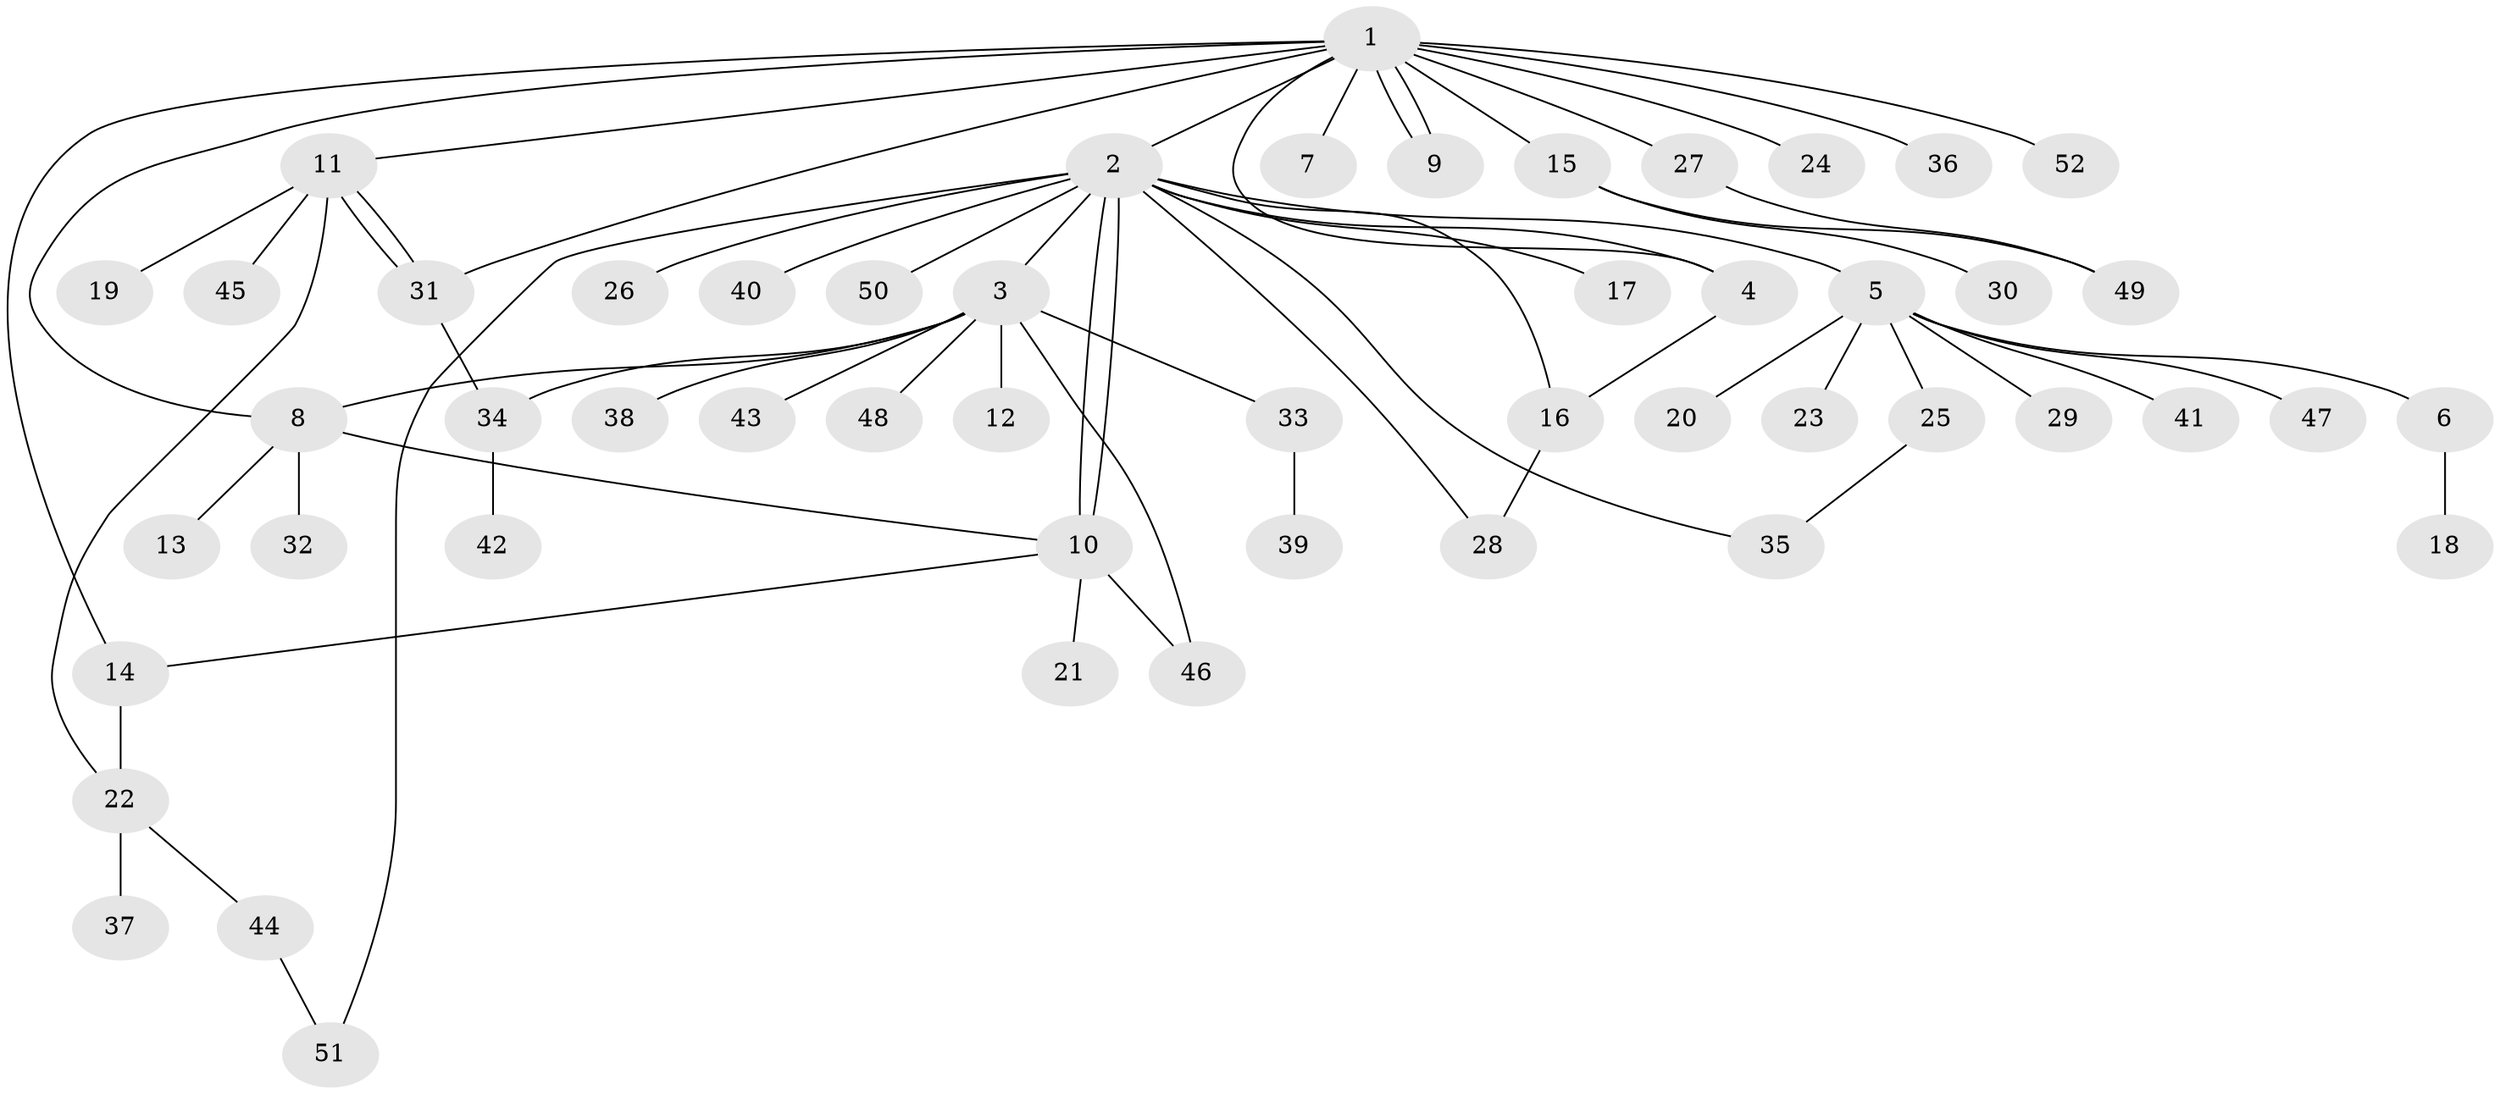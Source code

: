 // coarse degree distribution, {15: 0.02702702702702703, 12: 0.02702702702702703, 10: 0.02702702702702703, 3: 0.05405405405405406, 7: 0.02702702702702703, 1: 0.5405405405405406, 4: 0.05405405405405406, 2: 0.1891891891891892, 5: 0.05405405405405406}
// Generated by graph-tools (version 1.1) at 2025/23/03/03/25 07:23:49]
// undirected, 52 vertices, 67 edges
graph export_dot {
graph [start="1"]
  node [color=gray90,style=filled];
  1;
  2;
  3;
  4;
  5;
  6;
  7;
  8;
  9;
  10;
  11;
  12;
  13;
  14;
  15;
  16;
  17;
  18;
  19;
  20;
  21;
  22;
  23;
  24;
  25;
  26;
  27;
  28;
  29;
  30;
  31;
  32;
  33;
  34;
  35;
  36;
  37;
  38;
  39;
  40;
  41;
  42;
  43;
  44;
  45;
  46;
  47;
  48;
  49;
  50;
  51;
  52;
  1 -- 2;
  1 -- 4;
  1 -- 7;
  1 -- 8;
  1 -- 9;
  1 -- 9;
  1 -- 11;
  1 -- 14;
  1 -- 15;
  1 -- 24;
  1 -- 27;
  1 -- 31;
  1 -- 36;
  1 -- 52;
  2 -- 3;
  2 -- 4;
  2 -- 5;
  2 -- 10;
  2 -- 10;
  2 -- 16;
  2 -- 17;
  2 -- 26;
  2 -- 28;
  2 -- 35;
  2 -- 40;
  2 -- 50;
  2 -- 51;
  3 -- 8;
  3 -- 12;
  3 -- 33;
  3 -- 34;
  3 -- 38;
  3 -- 43;
  3 -- 46;
  3 -- 48;
  4 -- 16;
  5 -- 6;
  5 -- 20;
  5 -- 23;
  5 -- 25;
  5 -- 29;
  5 -- 41;
  5 -- 47;
  6 -- 18;
  8 -- 10;
  8 -- 13;
  8 -- 32;
  10 -- 14;
  10 -- 21;
  10 -- 46;
  11 -- 19;
  11 -- 22;
  11 -- 31;
  11 -- 31;
  11 -- 45;
  14 -- 22;
  15 -- 30;
  15 -- 49;
  16 -- 28;
  22 -- 37;
  22 -- 44;
  25 -- 35;
  27 -- 49;
  31 -- 34;
  33 -- 39;
  34 -- 42;
  44 -- 51;
}
